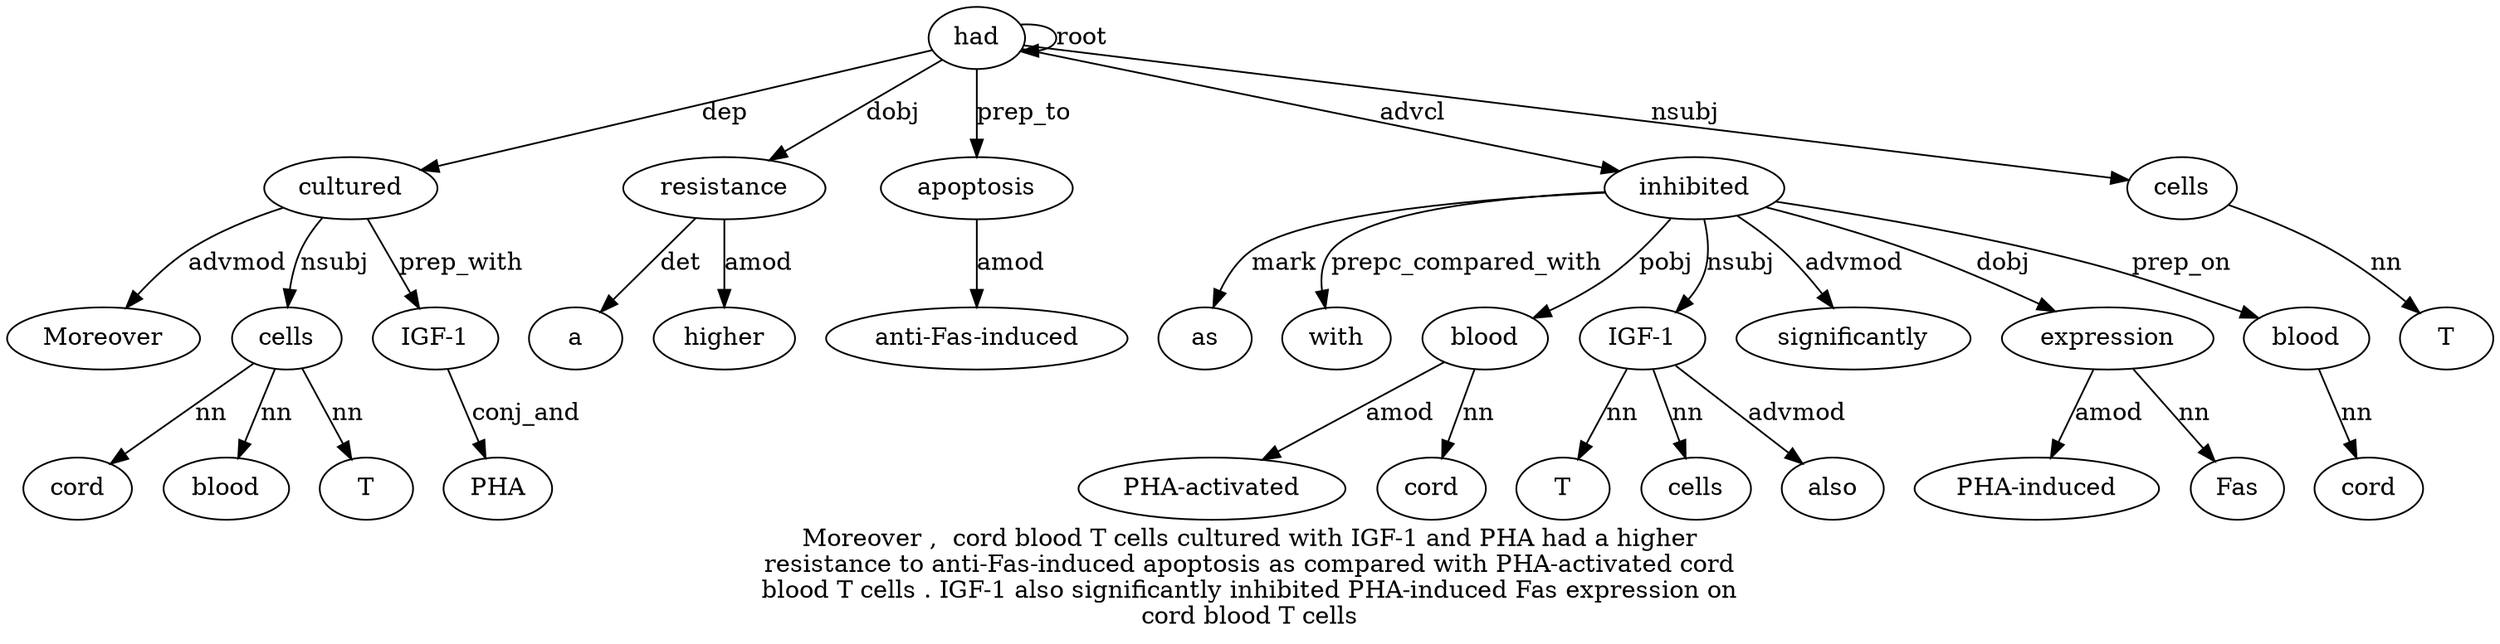 digraph "Moreover ,  cord blood T cells cultured with IGF-1 and PHA had a higher resistance to anti-Fas-induced apoptosis as compared with PHA-activated cord blood T cells . IGF-1 also significantly inhibited PHA-induced Fas expression on cord blood T cells" {
label="Moreover ,  cord blood T cells cultured with IGF-1 and PHA had a higher
resistance to anti-Fas-induced apoptosis as compared with PHA-activated cord
blood T cells . IGF-1 also significantly inhibited PHA-induced Fas expression on
cord blood T cells";
cultured7 [style=filled, fillcolor=white, label=cultured];
Moreover1 [style=filled, fillcolor=white, label=Moreover];
cultured7 -> Moreover1  [label=advmod];
cells6 [style=filled, fillcolor=white, label=cells];
cord3 [style=filled, fillcolor=white, label=cord];
cells6 -> cord3  [label=nn];
blood4 [style=filled, fillcolor=white, label=blood];
cells6 -> blood4  [label=nn];
T5 [style=filled, fillcolor=white, label=T];
cells6 -> T5  [label=nn];
cultured7 -> cells6  [label=nsubj];
had12 [style=filled, fillcolor=white, label=had];
had12 -> cultured7  [label=dep];
"IGF-19" [style=filled, fillcolor=white, label="IGF-1"];
cultured7 -> "IGF-19"  [label=prep_with];
PHA11 [style=filled, fillcolor=white, label=PHA];
"IGF-19" -> PHA11  [label=conj_and];
had12 -> had12  [label=root];
resistance15 [style=filled, fillcolor=white, label=resistance];
a13 [style=filled, fillcolor=white, label=a];
resistance15 -> a13  [label=det];
higher14 [style=filled, fillcolor=white, label=higher];
resistance15 -> higher14  [label=amod];
had12 -> resistance15  [label=dobj];
apoptosis18 [style=filled, fillcolor=white, label=apoptosis];
"anti-Fas-induced17" [style=filled, fillcolor=white, label="anti-Fas-induced"];
apoptosis18 -> "anti-Fas-induced17"  [label=amod];
had12 -> apoptosis18  [label=prep_to];
inhibited31 [style=filled, fillcolor=white, label=inhibited];
as19 [style=filled, fillcolor=white, label=as];
inhibited31 -> as19  [label=mark];
with21 [style=filled, fillcolor=white, label=with];
inhibited31 -> with21  [label=prepc_compared_with];
blood24 [style=filled, fillcolor=white, label=blood];
"PHA-activated22" [style=filled, fillcolor=white, label="PHA-activated"];
blood24 -> "PHA-activated22"  [label=amod];
cord23 [style=filled, fillcolor=white, label=cord];
blood24 -> cord23  [label=nn];
inhibited31 -> blood24  [label=pobj];
"IGF-128" [style=filled, fillcolor=white, label="IGF-1"];
T25 [style=filled, fillcolor=white, label=T];
"IGF-128" -> T25  [label=nn];
cells26 [style=filled, fillcolor=white, label=cells];
"IGF-128" -> cells26  [label=nn];
inhibited31 -> "IGF-128"  [label=nsubj];
also29 [style=filled, fillcolor=white, label=also];
"IGF-128" -> also29  [label=advmod];
significantly30 [style=filled, fillcolor=white, label=significantly];
inhibited31 -> significantly30  [label=advmod];
had12 -> inhibited31  [label=advcl];
expression34 [style=filled, fillcolor=white, label=expression];
"PHA-induced32" [style=filled, fillcolor=white, label="PHA-induced"];
expression34 -> "PHA-induced32"  [label=amod];
Fas33 [style=filled, fillcolor=white, label=Fas];
expression34 -> Fas33  [label=nn];
inhibited31 -> expression34  [label=dobj];
blood37 [style=filled, fillcolor=white, label=blood];
cord36 [style=filled, fillcolor=white, label=cord];
blood37 -> cord36  [label=nn];
inhibited31 -> blood37  [label=prep_on];
cells39 [style=filled, fillcolor=white, label=cells];
T38 [style=filled, fillcolor=white, label=T];
cells39 -> T38  [label=nn];
had12 -> cells39  [label=nsubj];
}

